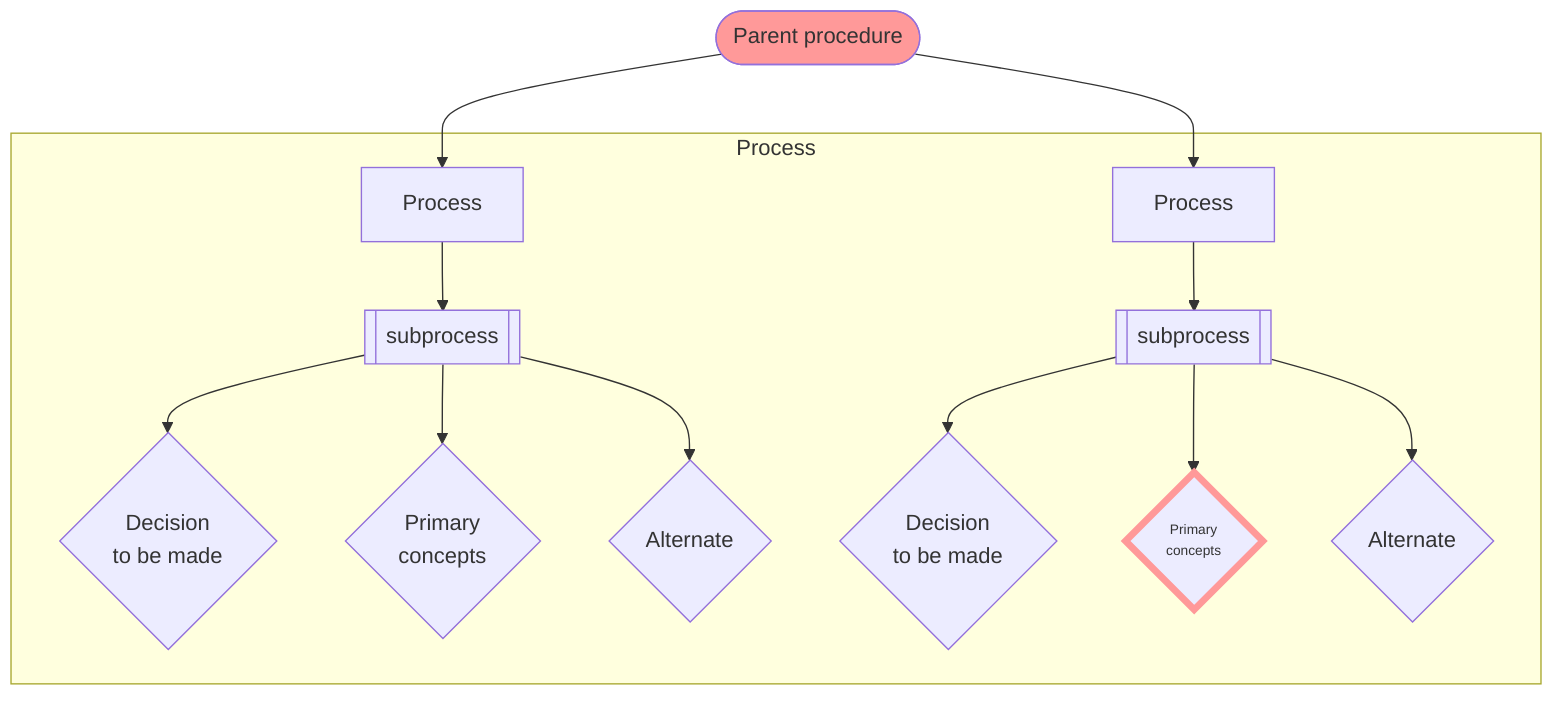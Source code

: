 graph TD
A([Parent procedure]):::pinkClass --> B1[Process]
A --> B2[Process]
subgraph Process
C1[[subprocess]]--> D1_1{Decision<br/>to be made}
C1--> D1_2{Primary<br/>concepts}
C1--> D1_3{Alternate}
C2[[subprocess]]--> D2_1{Decision <br/>to be made}
C2--> D2_2{Primary<br/>concepts}:::diamondClass
C2--> D2_3{Alternate}

B1-->C1
B2-->C2
end
%%style C1 fill:#f9f,stroke:#333,stroke-width:10px
classDef pinkClass fill:#f99;
classDef diamondClass stroke-width:5px, stroke:#f99, font-size:10px;